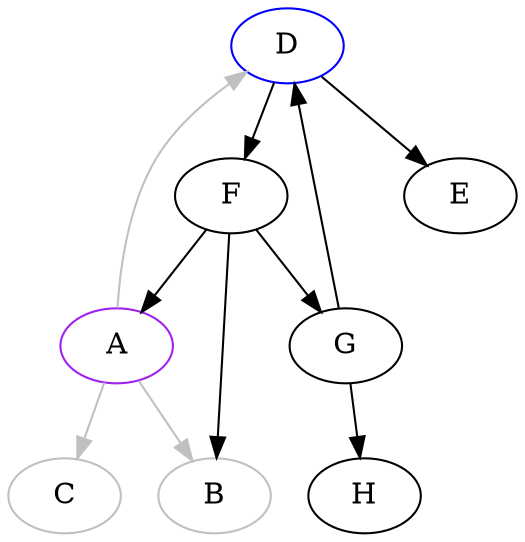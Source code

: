 digraph {
	D [label="D", color="blue"];
	F [label="F"];
	H [label="H"];
	A [label="A", color="purple"];
	E [label="E"];
	G [label="G"];
	C [label="C", color="gray"];
	B [label="B", color="gray"];
	
	A -> C [color="gray"];
	A -> B [color="gray"];
	D -> E;
	D -> F;
	F -> A;
	F -> G;
	F -> B;
	A -> D [color="gray"];
	G -> H;
	G -> D;
}